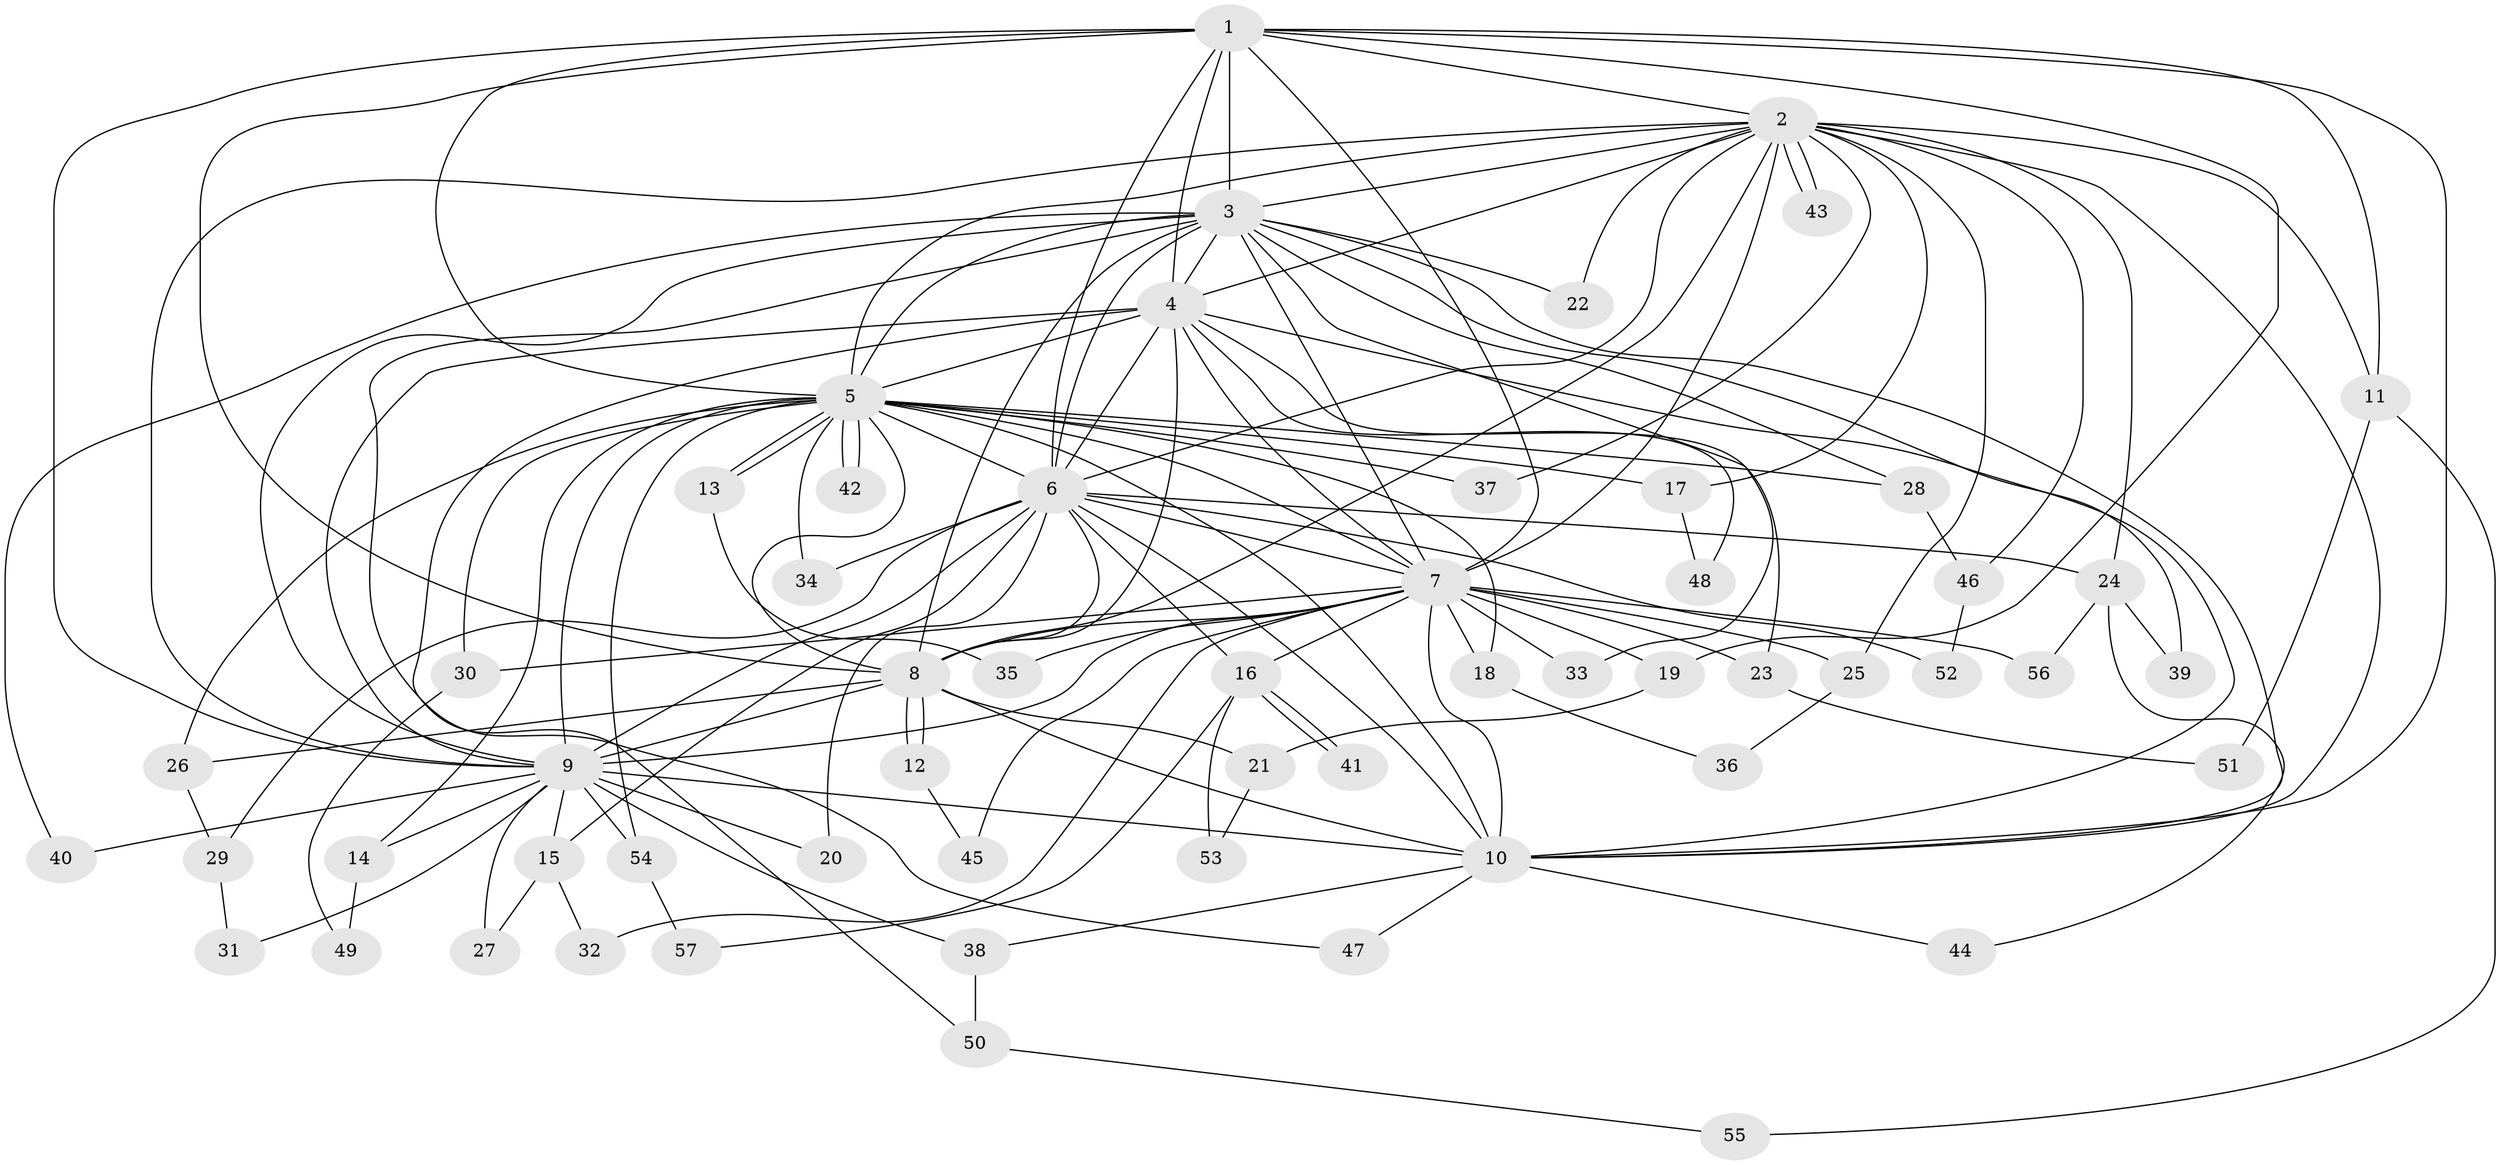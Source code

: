 // Generated by graph-tools (version 1.1) at 2025/25/03/09/25 03:25:45]
// undirected, 57 vertices, 139 edges
graph export_dot {
graph [start="1"]
  node [color=gray90,style=filled];
  1;
  2;
  3;
  4;
  5;
  6;
  7;
  8;
  9;
  10;
  11;
  12;
  13;
  14;
  15;
  16;
  17;
  18;
  19;
  20;
  21;
  22;
  23;
  24;
  25;
  26;
  27;
  28;
  29;
  30;
  31;
  32;
  33;
  34;
  35;
  36;
  37;
  38;
  39;
  40;
  41;
  42;
  43;
  44;
  45;
  46;
  47;
  48;
  49;
  50;
  51;
  52;
  53;
  54;
  55;
  56;
  57;
  1 -- 2;
  1 -- 3;
  1 -- 4;
  1 -- 5;
  1 -- 6;
  1 -- 7;
  1 -- 8;
  1 -- 9;
  1 -- 10;
  1 -- 11;
  1 -- 19;
  2 -- 3;
  2 -- 4;
  2 -- 5;
  2 -- 6;
  2 -- 7;
  2 -- 8;
  2 -- 9;
  2 -- 10;
  2 -- 11;
  2 -- 17;
  2 -- 22;
  2 -- 24;
  2 -- 25;
  2 -- 37;
  2 -- 43;
  2 -- 43;
  2 -- 46;
  3 -- 4;
  3 -- 5;
  3 -- 6;
  3 -- 7;
  3 -- 8;
  3 -- 9;
  3 -- 10;
  3 -- 22;
  3 -- 28;
  3 -- 33;
  3 -- 39;
  3 -- 40;
  3 -- 47;
  4 -- 5;
  4 -- 6;
  4 -- 7;
  4 -- 8;
  4 -- 9;
  4 -- 10;
  4 -- 23;
  4 -- 48;
  4 -- 50;
  5 -- 6;
  5 -- 7;
  5 -- 8;
  5 -- 9;
  5 -- 10;
  5 -- 13;
  5 -- 13;
  5 -- 14;
  5 -- 17;
  5 -- 18;
  5 -- 26;
  5 -- 28;
  5 -- 30;
  5 -- 34;
  5 -- 37;
  5 -- 42;
  5 -- 42;
  5 -- 54;
  6 -- 7;
  6 -- 8;
  6 -- 9;
  6 -- 10;
  6 -- 15;
  6 -- 16;
  6 -- 20;
  6 -- 24;
  6 -- 29;
  6 -- 34;
  6 -- 52;
  7 -- 8;
  7 -- 9;
  7 -- 10;
  7 -- 16;
  7 -- 18;
  7 -- 19;
  7 -- 23;
  7 -- 25;
  7 -- 30;
  7 -- 32;
  7 -- 33;
  7 -- 35;
  7 -- 45;
  7 -- 56;
  8 -- 9;
  8 -- 10;
  8 -- 12;
  8 -- 12;
  8 -- 21;
  8 -- 26;
  9 -- 10;
  9 -- 14;
  9 -- 15;
  9 -- 20;
  9 -- 27;
  9 -- 31;
  9 -- 38;
  9 -- 40;
  9 -- 54;
  10 -- 38;
  10 -- 44;
  10 -- 47;
  11 -- 51;
  11 -- 55;
  12 -- 45;
  13 -- 35;
  14 -- 49;
  15 -- 27;
  15 -- 32;
  16 -- 41;
  16 -- 41;
  16 -- 53;
  16 -- 57;
  17 -- 48;
  18 -- 36;
  19 -- 21;
  21 -- 53;
  23 -- 51;
  24 -- 39;
  24 -- 44;
  24 -- 56;
  25 -- 36;
  26 -- 29;
  28 -- 46;
  29 -- 31;
  30 -- 49;
  38 -- 50;
  46 -- 52;
  50 -- 55;
  54 -- 57;
}
